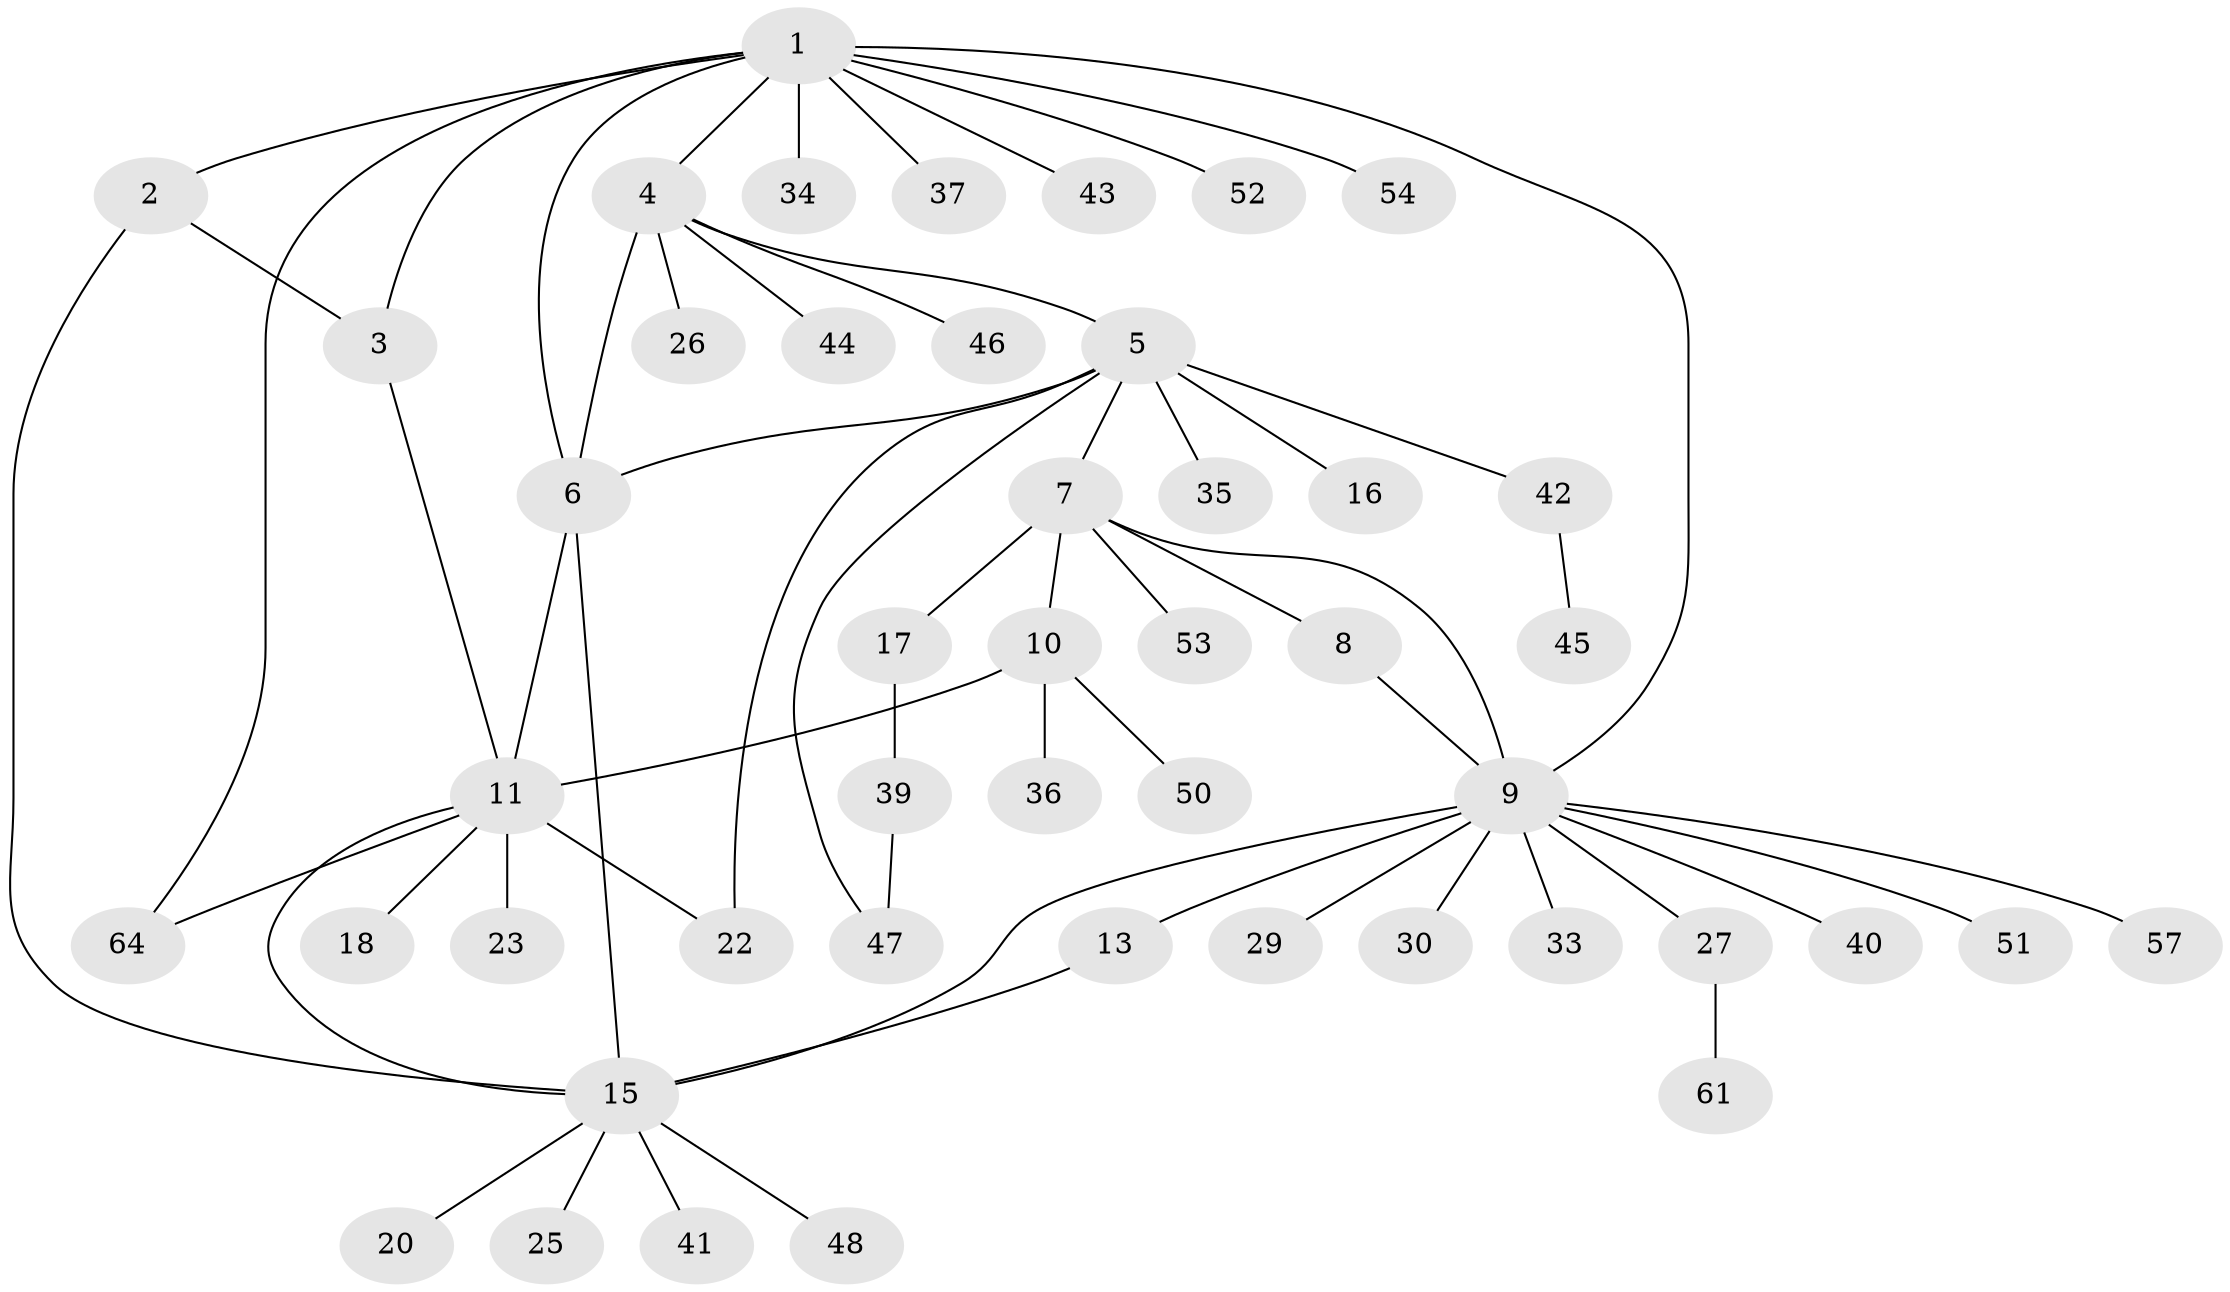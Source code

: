 // original degree distribution, {12: 0.015151515151515152, 4: 0.045454545454545456, 6: 0.045454545454545456, 8: 0.030303030303030304, 5: 0.015151515151515152, 7: 0.030303030303030304, 2: 0.22727272727272727, 9: 0.015151515151515152, 1: 0.5303030303030303, 3: 0.045454545454545456}
// Generated by graph-tools (version 1.1) at 2025/11/02/27/25 16:11:32]
// undirected, 47 vertices, 60 edges
graph export_dot {
graph [start="1"]
  node [color=gray90,style=filled];
  1 [super="+31"];
  2 [super="+63"];
  3 [super="+66"];
  4 [super="+21"];
  5 [super="+38"];
  6 [super="+28"];
  7 [super="+32"];
  8;
  9 [super="+14"];
  10 [super="+19"];
  11 [super="+12"];
  13;
  15 [super="+24"];
  16;
  17;
  18;
  20 [super="+60"];
  22 [super="+59"];
  23;
  25;
  26;
  27 [super="+58"];
  29;
  30;
  33;
  34;
  35;
  36;
  37;
  39 [super="+55"];
  40;
  41;
  42 [super="+49"];
  43;
  44;
  45 [super="+62"];
  46;
  47;
  48;
  50;
  51;
  52 [super="+56"];
  53;
  54;
  57 [super="+65"];
  61;
  64;
  1 -- 2;
  1 -- 3;
  1 -- 4;
  1 -- 9;
  1 -- 34;
  1 -- 37;
  1 -- 43;
  1 -- 52;
  1 -- 54;
  1 -- 64;
  1 -- 6;
  2 -- 3;
  2 -- 15;
  3 -- 11;
  4 -- 5;
  4 -- 6;
  4 -- 26;
  4 -- 46;
  4 -- 44;
  5 -- 6;
  5 -- 7;
  5 -- 16;
  5 -- 22;
  5 -- 35;
  5 -- 47;
  5 -- 42;
  6 -- 11;
  6 -- 15;
  7 -- 8;
  7 -- 9;
  7 -- 10;
  7 -- 17;
  7 -- 53;
  8 -- 9;
  9 -- 27;
  9 -- 33;
  9 -- 51;
  9 -- 57;
  9 -- 29;
  9 -- 40;
  9 -- 13;
  9 -- 30;
  9 -- 15;
  10 -- 11 [weight=2];
  10 -- 36;
  10 -- 50;
  11 -- 18;
  11 -- 23;
  11 -- 64;
  11 -- 15;
  11 -- 22;
  13 -- 15;
  15 -- 20;
  15 -- 25;
  15 -- 48;
  15 -- 41;
  17 -- 39;
  27 -- 61;
  39 -- 47;
  42 -- 45;
}
